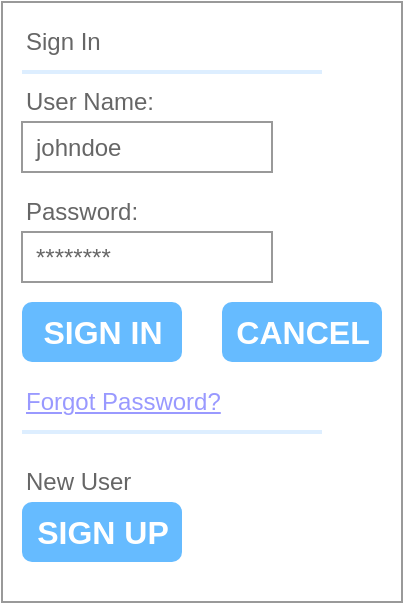 <mxfile version="25.0.3">
  <diagram name="Page-1" id="oaonndXHPRFGk6qlsfC9">
    <mxGraphModel dx="794" dy="475" grid="1" gridSize="10" guides="1" tooltips="1" connect="1" arrows="1" fold="1" page="1" pageScale="1" pageWidth="827" pageHeight="1169" math="0" shadow="0">
      <root>
        <mxCell id="0" />
        <mxCell id="1" parent="0" />
        <mxCell id="urhVA_T8yGSgyMzcOyml-11" value="" style="strokeWidth=1;shadow=0;dashed=0;align=center;html=1;shape=mxgraph.mockup.forms.rrect;rSize=0;strokeColor=#999999;fillColor=#ffffff;" parent="1" vertex="1">
          <mxGeometry x="320" y="100" width="200" height="300" as="geometry" />
        </mxCell>
        <mxCell id="urhVA_T8yGSgyMzcOyml-12" value="Sign In" style="strokeWidth=1;shadow=0;dashed=0;align=center;html=1;shape=mxgraph.mockup.forms.anchor;fontSize=12;fontColor=#666666;align=left;resizeWidth=1;spacingLeft=0;" parent="urhVA_T8yGSgyMzcOyml-11" vertex="1">
          <mxGeometry width="83.333" height="20" relative="1" as="geometry">
            <mxPoint x="10" y="10" as="offset" />
          </mxGeometry>
        </mxCell>
        <mxCell id="urhVA_T8yGSgyMzcOyml-13" value="" style="shape=line;strokeColor=#ddeeff;strokeWidth=2;html=1;resizeWidth=1;" parent="urhVA_T8yGSgyMzcOyml-11" vertex="1">
          <mxGeometry width="150" height="10" relative="1" as="geometry">
            <mxPoint x="10" y="30" as="offset" />
          </mxGeometry>
        </mxCell>
        <mxCell id="urhVA_T8yGSgyMzcOyml-14" value="User Name:" style="strokeWidth=1;shadow=0;dashed=0;align=center;html=1;shape=mxgraph.mockup.forms.anchor;fontSize=12;fontColor=#666666;align=left;resizeWidth=1;spacingLeft=0;" parent="urhVA_T8yGSgyMzcOyml-11" vertex="1">
          <mxGeometry width="83.333" height="20" relative="1" as="geometry">
            <mxPoint x="10" y="40" as="offset" />
          </mxGeometry>
        </mxCell>
        <mxCell id="urhVA_T8yGSgyMzcOyml-15" value="johndoe" style="strokeWidth=1;shadow=0;dashed=0;align=center;html=1;shape=mxgraph.mockup.forms.rrect;rSize=0;strokeColor=#999999;fontColor=#666666;align=left;spacingLeft=5;resizeWidth=1;" parent="urhVA_T8yGSgyMzcOyml-11" vertex="1">
          <mxGeometry width="125" height="25" relative="1" as="geometry">
            <mxPoint x="10" y="60" as="offset" />
          </mxGeometry>
        </mxCell>
        <mxCell id="urhVA_T8yGSgyMzcOyml-16" value="Password:" style="strokeWidth=1;shadow=0;dashed=0;align=center;html=1;shape=mxgraph.mockup.forms.anchor;fontSize=12;fontColor=#666666;align=left;resizeWidth=1;spacingLeft=0;" parent="urhVA_T8yGSgyMzcOyml-11" vertex="1">
          <mxGeometry width="83.333" height="20" relative="1" as="geometry">
            <mxPoint x="10" y="95" as="offset" />
          </mxGeometry>
        </mxCell>
        <mxCell id="urhVA_T8yGSgyMzcOyml-17" value="********" style="strokeWidth=1;shadow=0;dashed=0;align=center;html=1;shape=mxgraph.mockup.forms.rrect;rSize=0;strokeColor=#999999;fontColor=#666666;align=left;spacingLeft=5;resizeWidth=1;" parent="urhVA_T8yGSgyMzcOyml-11" vertex="1">
          <mxGeometry width="125" height="25" relative="1" as="geometry">
            <mxPoint x="10" y="115" as="offset" />
          </mxGeometry>
        </mxCell>
        <mxCell id="urhVA_T8yGSgyMzcOyml-18" value="SIGN IN" style="strokeWidth=1;shadow=0;dashed=0;align=center;html=1;shape=mxgraph.mockup.forms.rrect;rSize=5;strokeColor=none;fontColor=#ffffff;fillColor=#66bbff;fontSize=16;fontStyle=1;" parent="urhVA_T8yGSgyMzcOyml-11" vertex="1">
          <mxGeometry y="1" width="80" height="30" relative="1" as="geometry">
            <mxPoint x="10" y="-150" as="offset" />
          </mxGeometry>
        </mxCell>
        <mxCell id="urhVA_T8yGSgyMzcOyml-19" value="Forgot Password?" style="strokeWidth=1;shadow=0;dashed=0;align=center;html=1;shape=mxgraph.mockup.forms.anchor;fontSize=12;fontColor=#9999ff;align=left;spacingLeft=0;fontStyle=4;resizeWidth=1;" parent="urhVA_T8yGSgyMzcOyml-11" vertex="1">
          <mxGeometry y="1" width="125" height="20" relative="1" as="geometry">
            <mxPoint x="10" y="-110" as="offset" />
          </mxGeometry>
        </mxCell>
        <mxCell id="urhVA_T8yGSgyMzcOyml-20" value="" style="shape=line;strokeColor=#ddeeff;strokeWidth=2;html=1;resizeWidth=1;" parent="urhVA_T8yGSgyMzcOyml-11" vertex="1">
          <mxGeometry y="1" width="150" height="10" relative="1" as="geometry">
            <mxPoint x="10" y="-90" as="offset" />
          </mxGeometry>
        </mxCell>
        <mxCell id="urhVA_T8yGSgyMzcOyml-21" value="New User" style="strokeWidth=1;shadow=0;dashed=0;align=center;html=1;shape=mxgraph.mockup.forms.anchor;fontSize=12;fontColor=#666666;align=left;spacingLeft=0;resizeWidth=1;" parent="urhVA_T8yGSgyMzcOyml-11" vertex="1">
          <mxGeometry y="1" width="125" height="20" relative="1" as="geometry">
            <mxPoint x="10" y="-70" as="offset" />
          </mxGeometry>
        </mxCell>
        <mxCell id="urhVA_T8yGSgyMzcOyml-22" value="SIGN UP" style="strokeWidth=1;shadow=0;dashed=0;align=center;html=1;shape=mxgraph.mockup.forms.rrect;rSize=5;strokeColor=none;fontColor=#ffffff;fillColor=#66bbff;fontSize=16;fontStyle=1;" parent="urhVA_T8yGSgyMzcOyml-11" vertex="1">
          <mxGeometry y="1" width="80" height="30" relative="1" as="geometry">
            <mxPoint x="10" y="-50" as="offset" />
          </mxGeometry>
        </mxCell>
        <mxCell id="urhVA_T8yGSgyMzcOyml-40" value="CANCEL" style="strokeWidth=1;shadow=0;dashed=0;align=center;html=1;shape=mxgraph.mockup.forms.rrect;rSize=5;strokeColor=none;fontColor=#ffffff;fillColor=#66bbff;fontSize=16;fontStyle=1;" parent="urhVA_T8yGSgyMzcOyml-11" vertex="1">
          <mxGeometry y="1" width="80" height="30" relative="1" as="geometry">
            <mxPoint x="110" y="-150" as="offset" />
          </mxGeometry>
        </mxCell>
      </root>
    </mxGraphModel>
  </diagram>
</mxfile>
